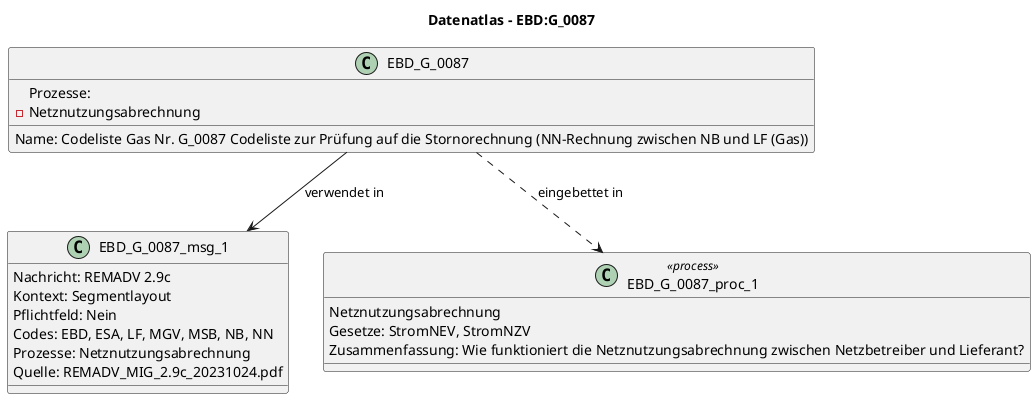 @startuml
title Datenatlas – EBD:G_0087
class EBD_G_0087 {
  Name: Codeliste Gas Nr. G_0087 Codeliste zur Prüfung auf die Stornorechnung (NN-Rechnung zwischen NB und LF (Gas))
  Prozesse:
    - Netznutzungsabrechnung
}
class EBD_G_0087_msg_1 {
  Nachricht: REMADV 2.9c
  Kontext: Segmentlayout
  Pflichtfeld: Nein
  Codes: EBD, ESA, LF, MGV, MSB, NB, NN
  Prozesse: Netznutzungsabrechnung
  Quelle: REMADV_MIG_2.9c_20231024.pdf
}
EBD_G_0087 --> EBD_G_0087_msg_1 : verwendet in
class EBD_G_0087_proc_1 <<process>> {
  Netznutzungsabrechnung
  Gesetze: StromNEV, StromNZV
  Zusammenfassung: Wie funktioniert die Netznutzungsabrechnung zwischen Netzbetreiber und Lieferant?
}
EBD_G_0087 ..> EBD_G_0087_proc_1 : eingebettet in
@enduml